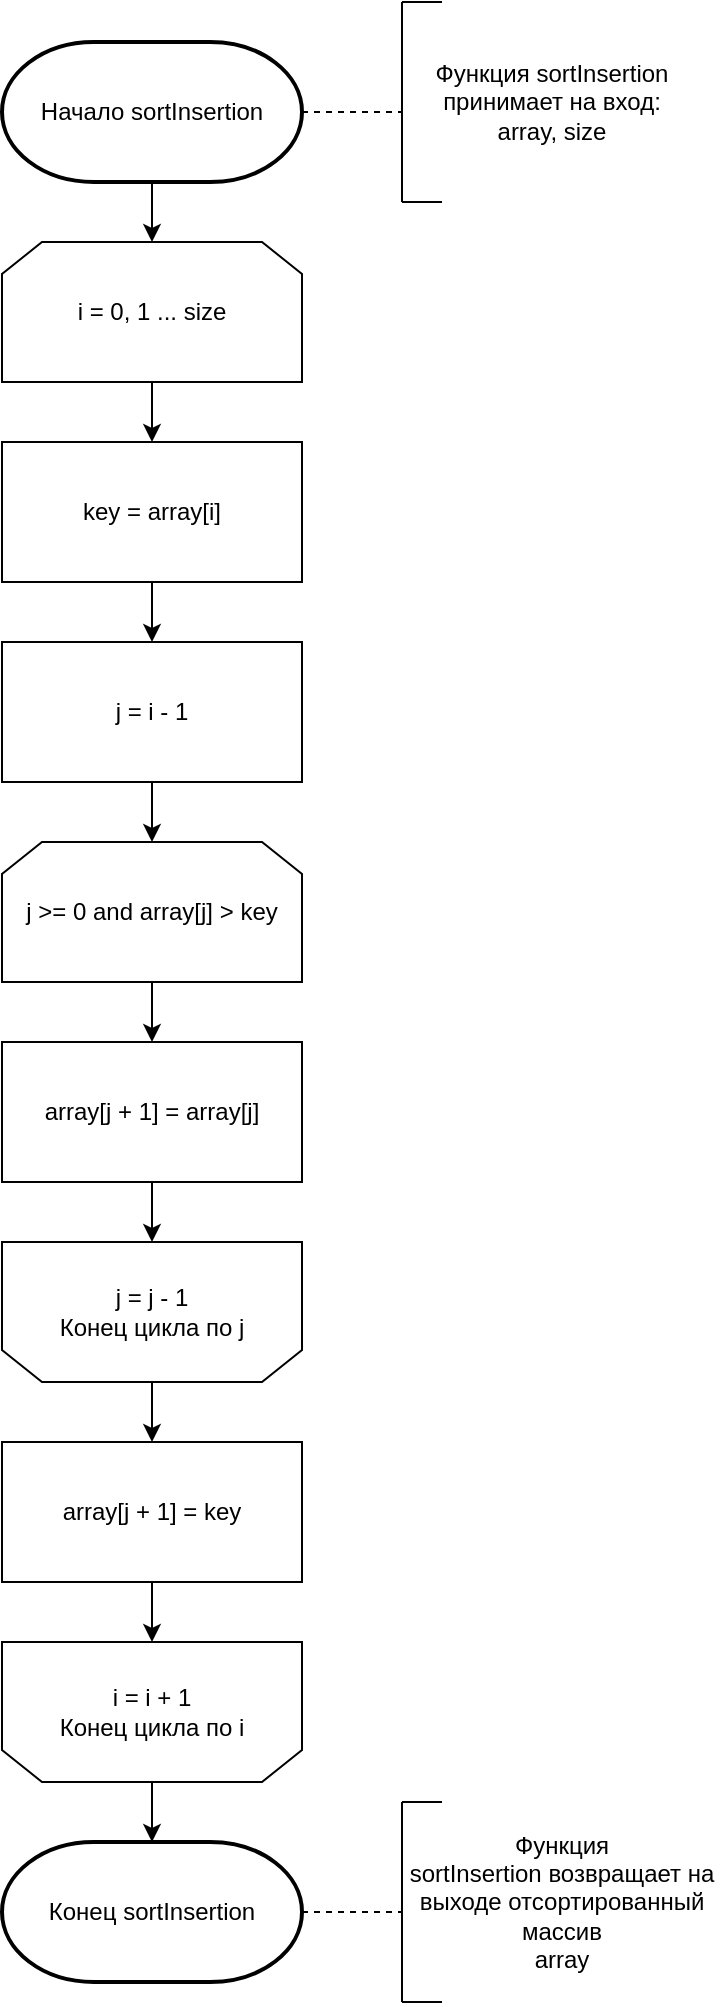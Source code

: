 <mxfile version="13.7.9" type="device"><diagram id="7PvyZeAmAlF48cNpB1qP" name="Page-1"><mxGraphModel dx="2595" dy="12712" grid="1" gridSize="10" guides="1" tooltips="1" connect="1" arrows="1" fold="1" page="1" pageScale="1" pageWidth="1827" pageHeight="11169" background="#ffffff" math="0" shadow="0"><root><mxCell id="0"/><mxCell id="1" parent="0"/><mxCell id="wm74K7i4uanEtYcJZgVq-1" value="Начало sortInsertion" style="strokeWidth=2;html=1;shape=mxgraph.flowchart.terminator;whiteSpace=wrap;" vertex="1" parent="1"><mxGeometry x="140" y="-2030" width="150" height="70" as="geometry"/></mxCell><mxCell id="wm74K7i4uanEtYcJZgVq-2" value="" style="endArrow=none;dashed=1;html=1;exitX=1;exitY=0.5;exitDx=0;exitDy=0;exitPerimeter=0;" edge="1" parent="1" source="wm74K7i4uanEtYcJZgVq-1"><mxGeometry width="50" height="50" relative="1" as="geometry"><mxPoint x="450" y="-1920" as="sourcePoint"/><mxPoint x="340" y="-1995" as="targetPoint"/></mxGeometry></mxCell><mxCell id="wm74K7i4uanEtYcJZgVq-3" value="" style="endArrow=none;html=1;" edge="1" parent="1"><mxGeometry width="50" height="50" relative="1" as="geometry"><mxPoint x="340" y="-1950" as="sourcePoint"/><mxPoint x="340" y="-2050" as="targetPoint"/></mxGeometry></mxCell><mxCell id="wm74K7i4uanEtYcJZgVq-4" value="" style="endArrow=none;html=1;" edge="1" parent="1"><mxGeometry width="50" height="50" relative="1" as="geometry"><mxPoint x="340" y="-2050" as="sourcePoint"/><mxPoint x="360" y="-2050" as="targetPoint"/></mxGeometry></mxCell><mxCell id="wm74K7i4uanEtYcJZgVq-5" value="" style="endArrow=none;html=1;" edge="1" parent="1"><mxGeometry width="50" height="50" relative="1" as="geometry"><mxPoint x="340" y="-1950" as="sourcePoint"/><mxPoint x="360" y="-1950" as="targetPoint"/></mxGeometry></mxCell><mxCell id="wm74K7i4uanEtYcJZgVq-6" value="Функция sortInsertion принимает на вход:&lt;br&gt;array, size" style="text;html=1;strokeColor=none;fillColor=none;align=center;verticalAlign=middle;whiteSpace=wrap;rounded=0;" vertex="1" parent="1"><mxGeometry x="340" y="-2050" width="150" height="100" as="geometry"/></mxCell><mxCell id="wm74K7i4uanEtYcJZgVq-31" value="Конец sortInsertion" style="strokeWidth=2;html=1;shape=mxgraph.flowchart.terminator;whiteSpace=wrap;" vertex="1" parent="1"><mxGeometry x="140" y="-1130" width="150" height="70" as="geometry"/></mxCell><mxCell id="wm74K7i4uanEtYcJZgVq-32" value="" style="endArrow=classic;html=1;strokeColor=#000000;entryX=0.5;entryY=0;entryDx=0;entryDy=0;entryPerimeter=0;exitX=0.5;exitY=0;exitDx=0;exitDy=0;" edge="1" parent="1" source="wm74K7i4uanEtYcJZgVq-55" target="wm74K7i4uanEtYcJZgVq-31"><mxGeometry width="50" height="50" relative="1" as="geometry"><mxPoint x="230" y="-1150" as="sourcePoint"/><mxPoint x="520" y="-1080" as="targetPoint"/></mxGeometry></mxCell><mxCell id="wm74K7i4uanEtYcJZgVq-33" value="" style="endArrow=none;dashed=1;html=1;exitX=1;exitY=0.5;exitDx=0;exitDy=0;exitPerimeter=0;" edge="1" parent="1"><mxGeometry width="50" height="50" relative="1" as="geometry"><mxPoint x="290" y="-1095" as="sourcePoint"/><mxPoint x="340" y="-1095" as="targetPoint"/></mxGeometry></mxCell><mxCell id="wm74K7i4uanEtYcJZgVq-34" value="" style="endArrow=none;html=1;" edge="1" parent="1"><mxGeometry width="50" height="50" relative="1" as="geometry"><mxPoint x="340" y="-1050" as="sourcePoint"/><mxPoint x="340" y="-1150" as="targetPoint"/></mxGeometry></mxCell><mxCell id="wm74K7i4uanEtYcJZgVq-35" value="" style="endArrow=none;html=1;" edge="1" parent="1"><mxGeometry width="50" height="50" relative="1" as="geometry"><mxPoint x="340" y="-1150" as="sourcePoint"/><mxPoint x="360" y="-1150" as="targetPoint"/></mxGeometry></mxCell><mxCell id="wm74K7i4uanEtYcJZgVq-36" value="" style="endArrow=none;html=1;" edge="1" parent="1"><mxGeometry width="50" height="50" relative="1" as="geometry"><mxPoint x="340" y="-1050" as="sourcePoint"/><mxPoint x="360" y="-1050" as="targetPoint"/></mxGeometry></mxCell><mxCell id="wm74K7i4uanEtYcJZgVq-37" value="Функция sortInsertion&amp;nbsp;возвращает на выходе отсортированный массив&lt;br&gt;array" style="text;html=1;strokeColor=none;fillColor=none;align=center;verticalAlign=middle;whiteSpace=wrap;rounded=0;" vertex="1" parent="1"><mxGeometry x="340" y="-1150" width="160" height="100" as="geometry"/></mxCell><mxCell id="wm74K7i4uanEtYcJZgVq-39" value="key = array[i]" style="rounded=0;whiteSpace=wrap;html=1;shadow=0;sketch=0;strokeColor=#000000;" vertex="1" parent="1"><mxGeometry x="140" y="-1830" width="150" height="70" as="geometry"/></mxCell><mxCell id="wm74K7i4uanEtYcJZgVq-40" value="" style="endArrow=classic;html=1;strokeColor=#000000;" edge="1" parent="1"><mxGeometry width="50" height="50" relative="1" as="geometry"><mxPoint x="215" y="-1460" as="sourcePoint"/><mxPoint x="215" y="-1430" as="targetPoint"/></mxGeometry></mxCell><mxCell id="wm74K7i4uanEtYcJZgVq-41" value="j = 0, 1 ... n - i - 1" style="shape=loopLimit;whiteSpace=wrap;html=1;shadow=0;sketch=0;strokeColor=#000000;rotation=-180;" vertex="1" parent="1"><mxGeometry x="140" y="-1430" width="150" height="70" as="geometry"/></mxCell><mxCell id="wm74K7i4uanEtYcJZgVq-42" value="j = j - 1&lt;br&gt;Конец цикла по j" style="text;html=1;align=center;verticalAlign=middle;whiteSpace=wrap;rounded=0;shadow=0;sketch=0;fillColor=#ffffff;" vertex="1" parent="1"><mxGeometry x="160" y="-1405" width="110" height="20" as="geometry"/></mxCell><mxCell id="wm74K7i4uanEtYcJZgVq-44" value="i = 0, 1 ... size" style="shape=loopLimit;whiteSpace=wrap;html=1;shadow=0;sketch=0;strokeColor=#000000;" vertex="1" parent="1"><mxGeometry x="140" y="-1930" width="150" height="70" as="geometry"/></mxCell><mxCell id="wm74K7i4uanEtYcJZgVq-45" value="" style="endArrow=classic;html=1;strokeColor=#000000;exitX=0.5;exitY=1;exitDx=0;exitDy=0;exitPerimeter=0;entryX=0.5;entryY=0;entryDx=0;entryDy=0;" edge="1" parent="1" source="wm74K7i4uanEtYcJZgVq-1" target="wm74K7i4uanEtYcJZgVq-44"><mxGeometry width="50" height="50" relative="1" as="geometry"><mxPoint x="160" y="-1670" as="sourcePoint"/><mxPoint x="210" y="-1720" as="targetPoint"/></mxGeometry></mxCell><mxCell id="wm74K7i4uanEtYcJZgVq-46" value="" style="endArrow=classic;html=1;strokeColor=#000000;exitX=0.5;exitY=1;exitDx=0;exitDy=0;entryX=0.5;entryY=0;entryDx=0;entryDy=0;" edge="1" parent="1" source="wm74K7i4uanEtYcJZgVq-44" target="wm74K7i4uanEtYcJZgVq-39"><mxGeometry width="50" height="50" relative="1" as="geometry"><mxPoint x="280" y="-1640" as="sourcePoint"/><mxPoint x="330" y="-1690" as="targetPoint"/></mxGeometry></mxCell><mxCell id="wm74K7i4uanEtYcJZgVq-47" value="j = i - 1" style="rounded=0;whiteSpace=wrap;html=1;shadow=0;sketch=0;strokeColor=#000000;" vertex="1" parent="1"><mxGeometry x="140" y="-1730" width="150" height="70" as="geometry"/></mxCell><mxCell id="wm74K7i4uanEtYcJZgVq-48" value="" style="endArrow=classic;html=1;strokeColor=#000000;exitX=0.5;exitY=1;exitDx=0;exitDy=0;entryX=0.5;entryY=0;entryDx=0;entryDy=0;" edge="1" parent="1" source="wm74K7i4uanEtYcJZgVq-39" target="wm74K7i4uanEtYcJZgVq-47"><mxGeometry width="50" height="50" relative="1" as="geometry"><mxPoint x="140" y="-1530" as="sourcePoint"/><mxPoint x="190" y="-1580" as="targetPoint"/></mxGeometry></mxCell><mxCell id="wm74K7i4uanEtYcJZgVq-49" value="j &amp;gt;= 0 and array[j] &amp;gt; key" style="shape=loopLimit;whiteSpace=wrap;html=1;shadow=0;sketch=0;strokeColor=#000000;" vertex="1" parent="1"><mxGeometry x="140" y="-1630" width="150" height="70" as="geometry"/></mxCell><mxCell id="wm74K7i4uanEtYcJZgVq-50" value="" style="endArrow=classic;html=1;strokeColor=#000000;exitX=0.5;exitY=1;exitDx=0;exitDy=0;entryX=0.5;entryY=0;entryDx=0;entryDy=0;" edge="1" parent="1" source="wm74K7i4uanEtYcJZgVq-47" target="wm74K7i4uanEtYcJZgVq-49"><mxGeometry width="50" height="50" relative="1" as="geometry"><mxPoint x="470" y="-1530" as="sourcePoint"/><mxPoint x="520" y="-1580" as="targetPoint"/></mxGeometry></mxCell><mxCell id="wm74K7i4uanEtYcJZgVq-51" value="array[j + 1] = array[j]" style="rounded=0;whiteSpace=wrap;html=1;shadow=0;sketch=0;strokeColor=#000000;" vertex="1" parent="1"><mxGeometry x="140" y="-1530" width="150" height="70" as="geometry"/></mxCell><mxCell id="wm74K7i4uanEtYcJZgVq-52" value="" style="endArrow=classic;html=1;strokeColor=#000000;exitX=0.5;exitY=1;exitDx=0;exitDy=0;entryX=0.5;entryY=0;entryDx=0;entryDy=0;" edge="1" parent="1" source="wm74K7i4uanEtYcJZgVq-49" target="wm74K7i4uanEtYcJZgVq-51"><mxGeometry width="50" height="50" relative="1" as="geometry"><mxPoint x="170" y="-1390" as="sourcePoint"/><mxPoint x="220" y="-1440" as="targetPoint"/></mxGeometry></mxCell><mxCell id="wm74K7i4uanEtYcJZgVq-53" value="array[j + 1] = key" style="rounded=0;whiteSpace=wrap;html=1;shadow=0;sketch=0;strokeColor=#000000;" vertex="1" parent="1"><mxGeometry x="140" y="-1330" width="150" height="70" as="geometry"/></mxCell><mxCell id="wm74K7i4uanEtYcJZgVq-54" value="" style="endArrow=classic;html=1;strokeColor=#000000;exitX=0.5;exitY=0;exitDx=0;exitDy=0;entryX=0.5;entryY=0;entryDx=0;entryDy=0;" edge="1" parent="1" source="wm74K7i4uanEtYcJZgVq-41" target="wm74K7i4uanEtYcJZgVq-53"><mxGeometry width="50" height="50" relative="1" as="geometry"><mxPoint x="500" y="-1230" as="sourcePoint"/><mxPoint x="550" y="-1280" as="targetPoint"/></mxGeometry></mxCell><mxCell id="wm74K7i4uanEtYcJZgVq-55" value="j = 0, 1 ... n - i - 1" style="shape=loopLimit;whiteSpace=wrap;html=1;shadow=0;sketch=0;strokeColor=#000000;rotation=-180;" vertex="1" parent="1"><mxGeometry x="140" y="-1230" width="150" height="70" as="geometry"/></mxCell><mxCell id="wm74K7i4uanEtYcJZgVq-56" value="i = i + 1&lt;br&gt;Конец цикла по i" style="text;html=1;align=center;verticalAlign=middle;whiteSpace=wrap;rounded=0;shadow=0;sketch=0;fillColor=#ffffff;" vertex="1" parent="1"><mxGeometry x="160" y="-1205" width="110" height="20" as="geometry"/></mxCell><mxCell id="wm74K7i4uanEtYcJZgVq-57" value="" style="endArrow=classic;html=1;strokeColor=#000000;exitX=0.5;exitY=1;exitDx=0;exitDy=0;entryX=0.5;entryY=1;entryDx=0;entryDy=0;" edge="1" parent="1" source="wm74K7i4uanEtYcJZgVq-53" target="wm74K7i4uanEtYcJZgVq-55"><mxGeometry width="50" height="50" relative="1" as="geometry"><mxPoint x="280" y="-1010" as="sourcePoint"/><mxPoint x="330" y="-1060" as="targetPoint"/></mxGeometry></mxCell></root></mxGraphModel></diagram></mxfile>